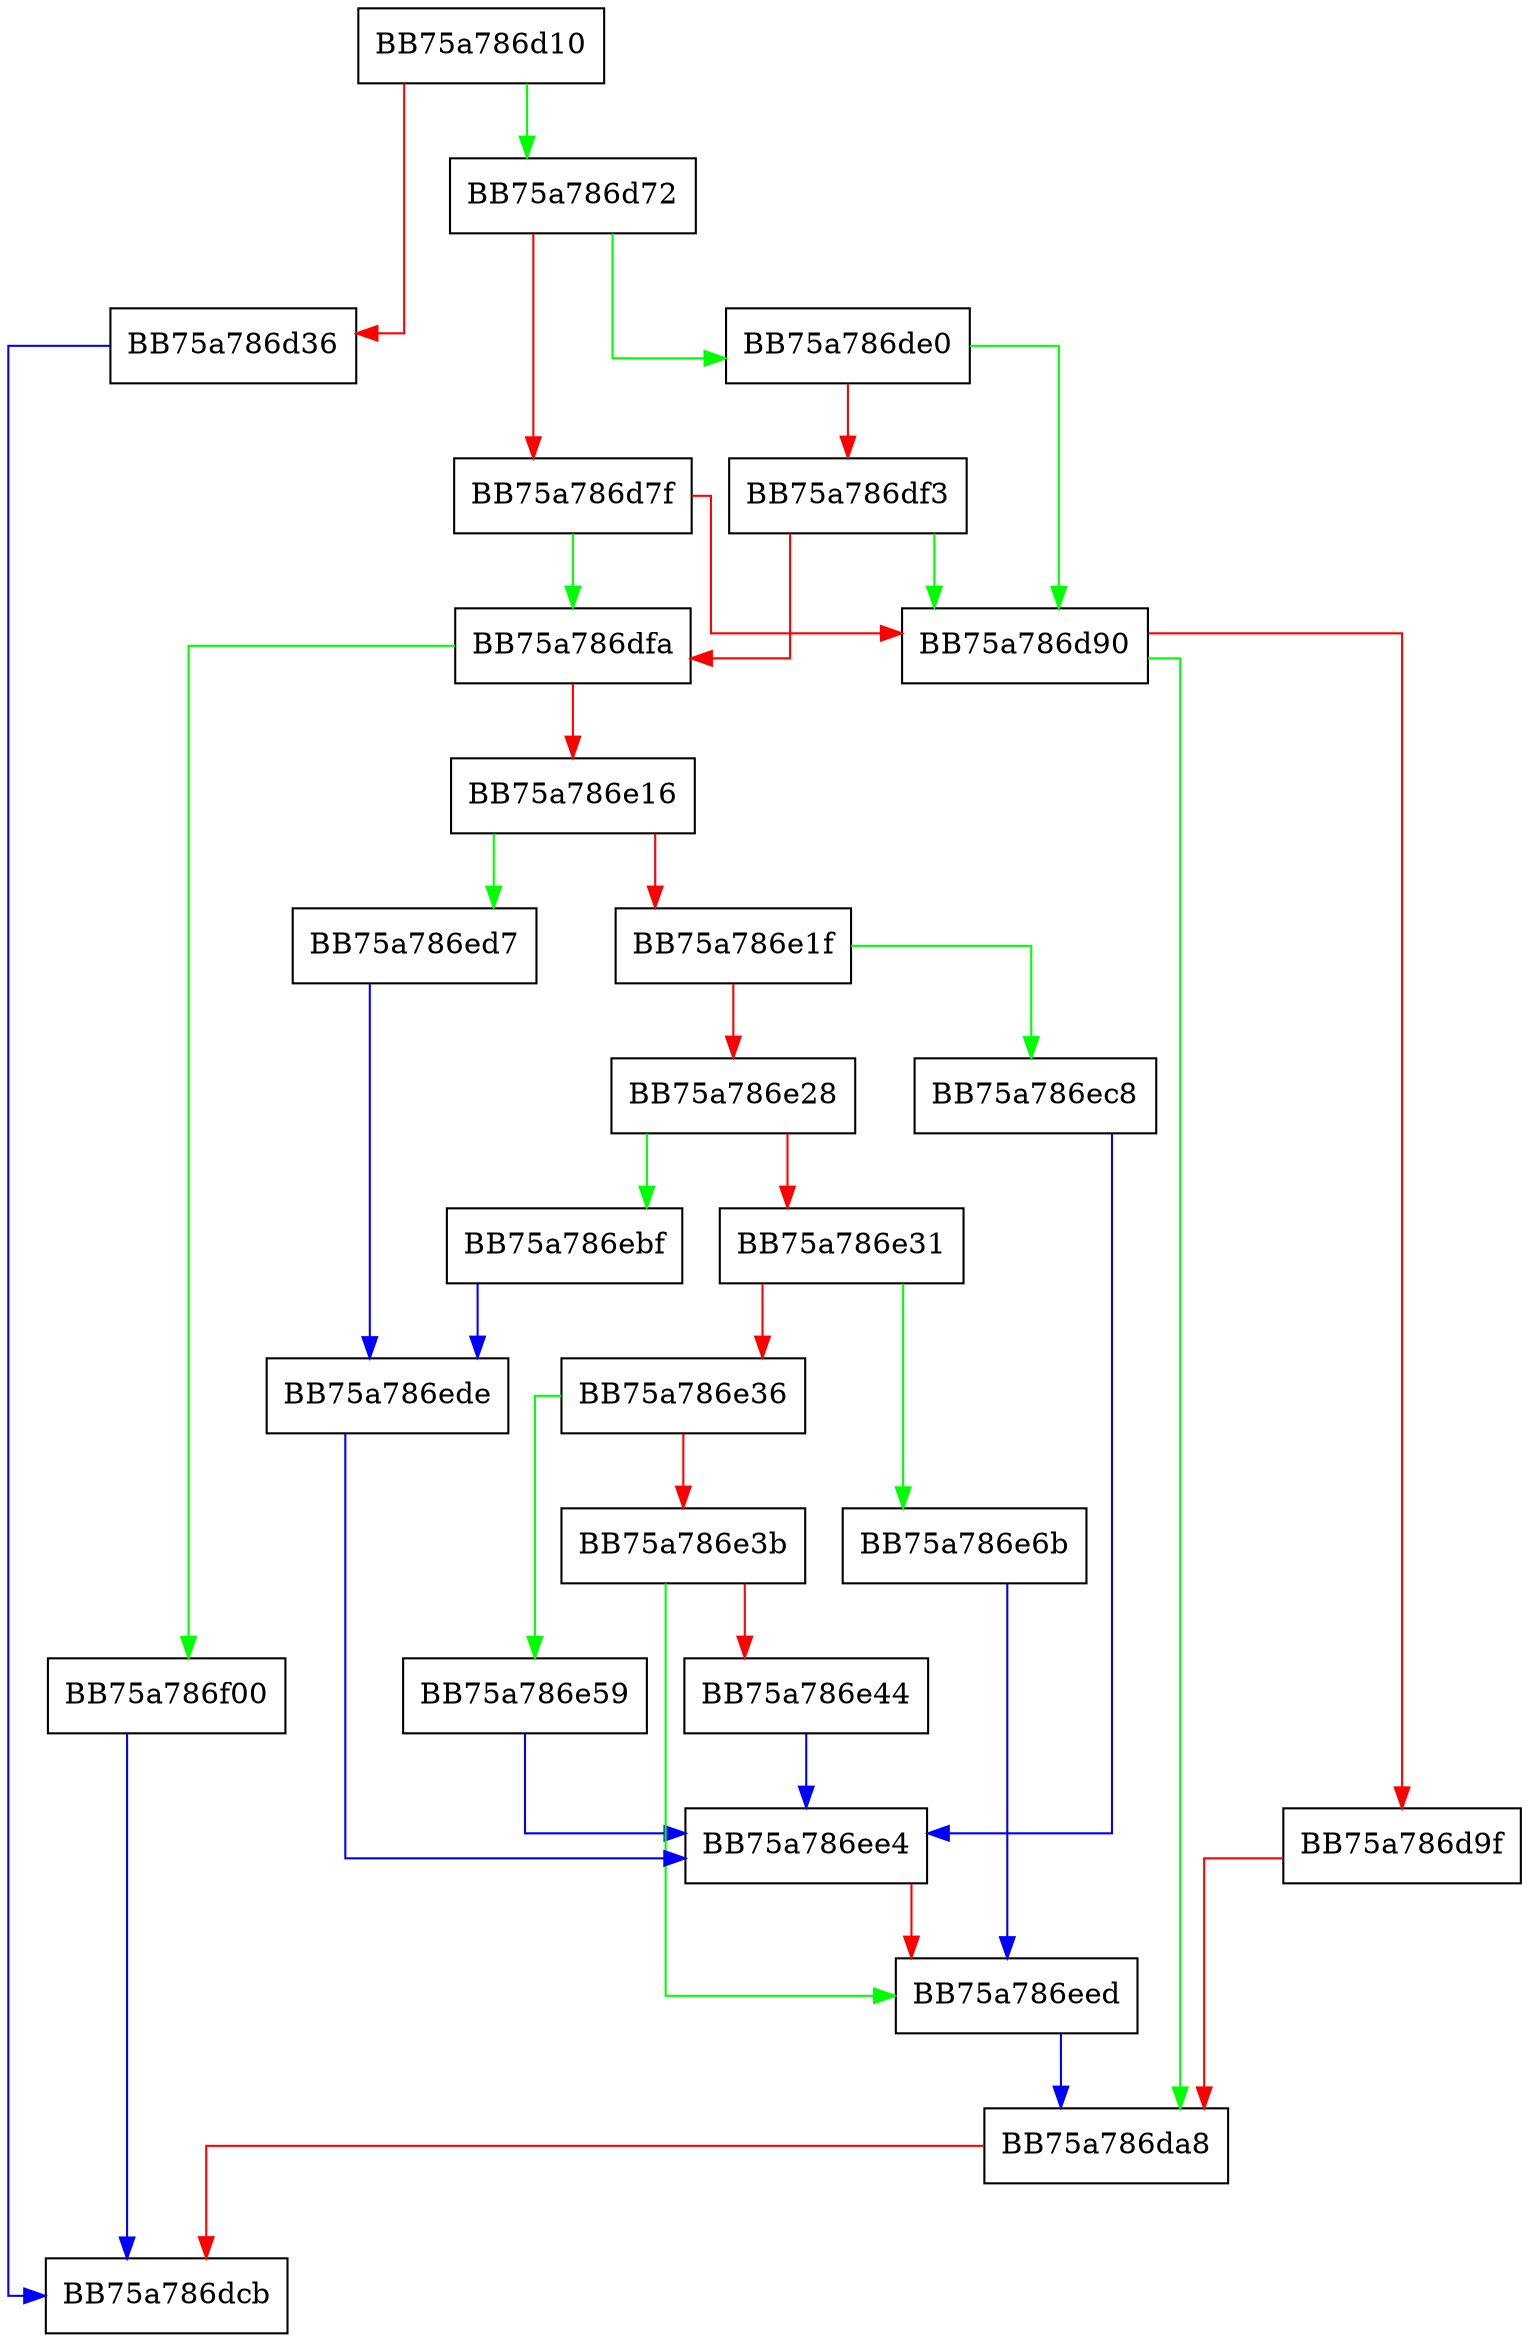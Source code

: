 digraph getECSUDataType {
  node [shape="box"];
  graph [splines=ortho];
  BB75a786d10 -> BB75a786d72 [color="green"];
  BB75a786d10 -> BB75a786d36 [color="red"];
  BB75a786d36 -> BB75a786dcb [color="blue"];
  BB75a786d72 -> BB75a786de0 [color="green"];
  BB75a786d72 -> BB75a786d7f [color="red"];
  BB75a786d7f -> BB75a786dfa [color="green"];
  BB75a786d7f -> BB75a786d90 [color="red"];
  BB75a786d90 -> BB75a786da8 [color="green"];
  BB75a786d90 -> BB75a786d9f [color="red"];
  BB75a786d9f -> BB75a786da8 [color="red"];
  BB75a786da8 -> BB75a786dcb [color="red"];
  BB75a786de0 -> BB75a786d90 [color="green"];
  BB75a786de0 -> BB75a786df3 [color="red"];
  BB75a786df3 -> BB75a786d90 [color="green"];
  BB75a786df3 -> BB75a786dfa [color="red"];
  BB75a786dfa -> BB75a786f00 [color="green"];
  BB75a786dfa -> BB75a786e16 [color="red"];
  BB75a786e16 -> BB75a786ed7 [color="green"];
  BB75a786e16 -> BB75a786e1f [color="red"];
  BB75a786e1f -> BB75a786ec8 [color="green"];
  BB75a786e1f -> BB75a786e28 [color="red"];
  BB75a786e28 -> BB75a786ebf [color="green"];
  BB75a786e28 -> BB75a786e31 [color="red"];
  BB75a786e31 -> BB75a786e6b [color="green"];
  BB75a786e31 -> BB75a786e36 [color="red"];
  BB75a786e36 -> BB75a786e59 [color="green"];
  BB75a786e36 -> BB75a786e3b [color="red"];
  BB75a786e3b -> BB75a786eed [color="green"];
  BB75a786e3b -> BB75a786e44 [color="red"];
  BB75a786e44 -> BB75a786ee4 [color="blue"];
  BB75a786e59 -> BB75a786ee4 [color="blue"];
  BB75a786e6b -> BB75a786eed [color="blue"];
  BB75a786ebf -> BB75a786ede [color="blue"];
  BB75a786ec8 -> BB75a786ee4 [color="blue"];
  BB75a786ed7 -> BB75a786ede [color="blue"];
  BB75a786ede -> BB75a786ee4 [color="blue"];
  BB75a786ee4 -> BB75a786eed [color="red"];
  BB75a786eed -> BB75a786da8 [color="blue"];
  BB75a786f00 -> BB75a786dcb [color="blue"];
}